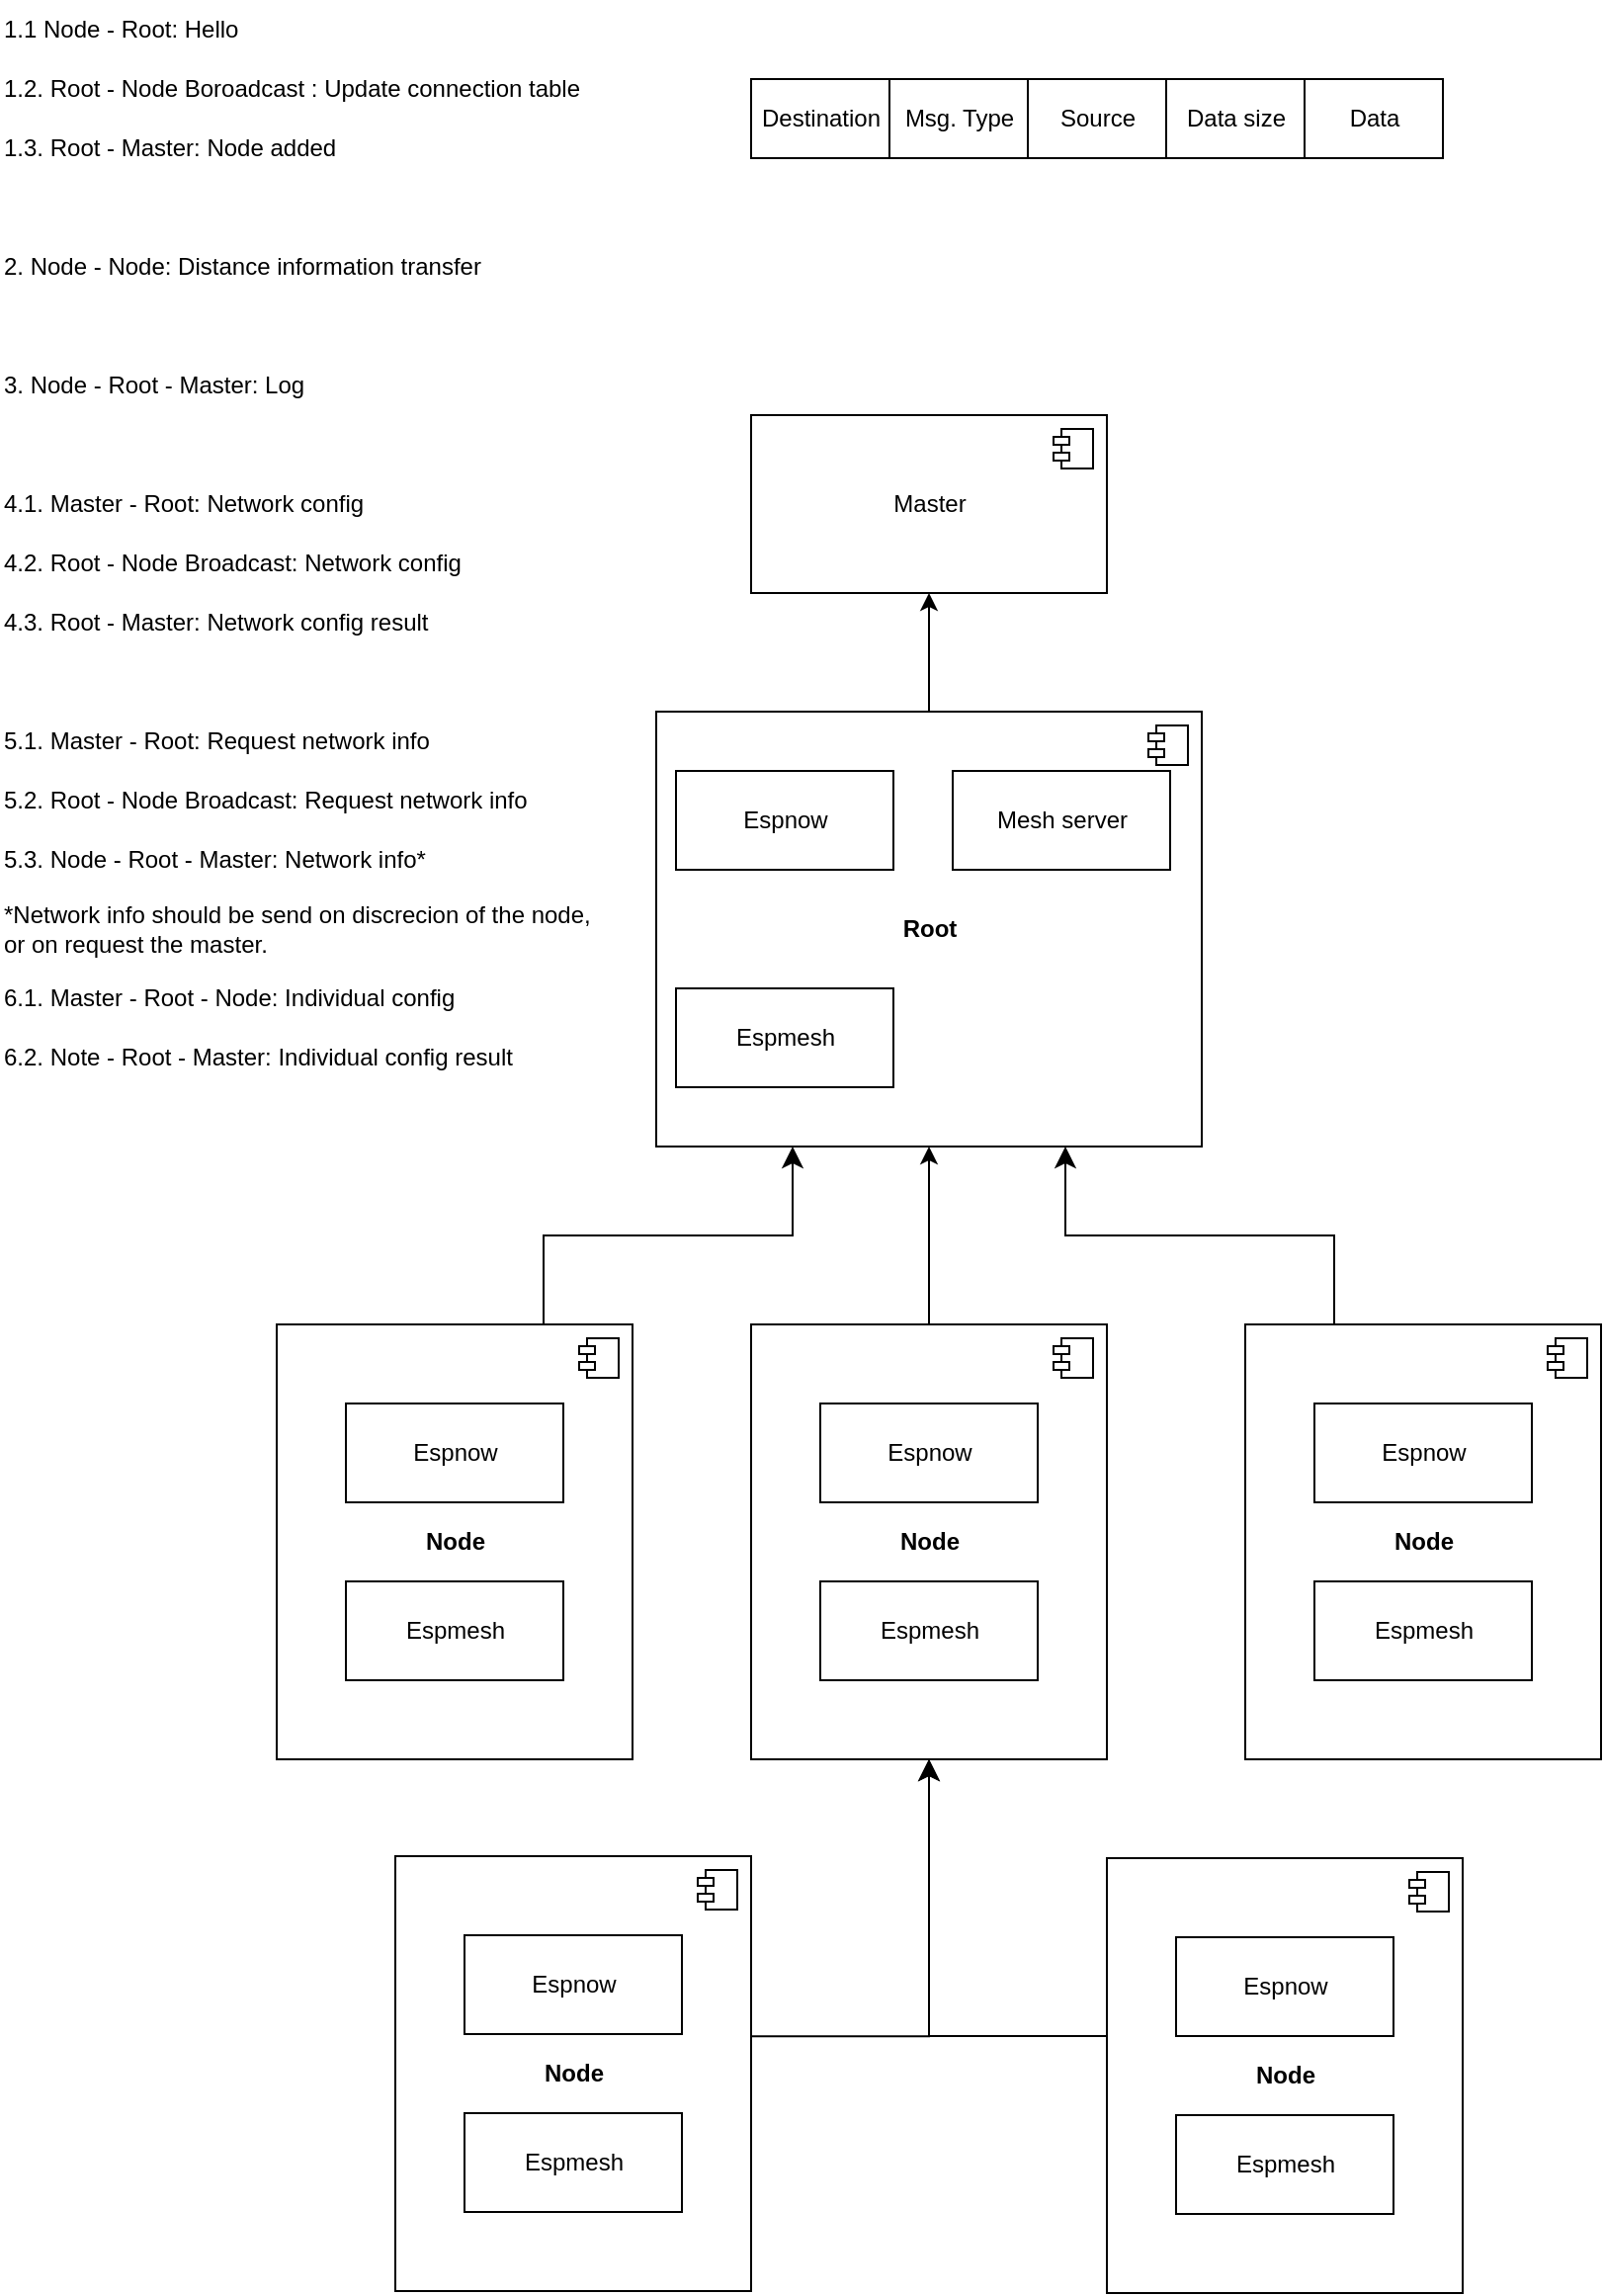 <mxfile>
    <diagram id="EZY0XjnHVkyTcm2_Kvh0" name="Page-1">
        <mxGraphModel dx="2183" dy="1805" grid="1" gridSize="10" guides="1" tooltips="1" connect="1" arrows="1" fold="1" page="1" pageScale="1" pageWidth="827" pageHeight="1169" math="0" shadow="0">
            <root>
                <mxCell id="0"/>
                <mxCell id="1" parent="0"/>
                <mxCell id="6" value="" style="group" vertex="1" connectable="0" parent="1">
                    <mxGeometry x="150" y="670" width="180" height="220" as="geometry"/>
                </mxCell>
                <mxCell id="2" value="&lt;b&gt;Node&lt;/b&gt;" style="html=1;dropTarget=0;" vertex="1" parent="6">
                    <mxGeometry width="180" height="220" as="geometry"/>
                </mxCell>
                <mxCell id="3" value="" style="shape=module;jettyWidth=8;jettyHeight=4;" vertex="1" parent="2">
                    <mxGeometry x="1" width="20" height="20" relative="1" as="geometry">
                        <mxPoint x="-27" y="7" as="offset"/>
                    </mxGeometry>
                </mxCell>
                <mxCell id="4" value="Espnow" style="html=1;" vertex="1" parent="6">
                    <mxGeometry x="35" y="40" width="110" height="50" as="geometry"/>
                </mxCell>
                <mxCell id="5" value="Espmesh" style="html=1;" vertex="1" parent="6">
                    <mxGeometry x="35" y="130" width="110" height="50" as="geometry"/>
                </mxCell>
                <mxCell id="7" value="" style="group" vertex="1" connectable="0" parent="1">
                    <mxGeometry x="390" y="670" width="180" height="220" as="geometry"/>
                </mxCell>
                <mxCell id="8" value="&lt;b&gt;Node&lt;/b&gt;" style="html=1;dropTarget=0;" vertex="1" parent="7">
                    <mxGeometry width="180" height="220" as="geometry"/>
                </mxCell>
                <mxCell id="9" value="" style="shape=module;jettyWidth=8;jettyHeight=4;" vertex="1" parent="8">
                    <mxGeometry x="1" width="20" height="20" relative="1" as="geometry">
                        <mxPoint x="-27" y="7" as="offset"/>
                    </mxGeometry>
                </mxCell>
                <mxCell id="10" value="Espnow" style="html=1;" vertex="1" parent="7">
                    <mxGeometry x="35" y="40" width="110" height="50" as="geometry"/>
                </mxCell>
                <mxCell id="11" value="Espmesh" style="html=1;" vertex="1" parent="7">
                    <mxGeometry x="35" y="130" width="110" height="50" as="geometry"/>
                </mxCell>
                <mxCell id="12" value="" style="group" vertex="1" connectable="0" parent="1">
                    <mxGeometry x="640" y="670" width="180" height="220" as="geometry"/>
                </mxCell>
                <mxCell id="13" value="&lt;b&gt;Node&lt;/b&gt;" style="html=1;dropTarget=0;" vertex="1" parent="12">
                    <mxGeometry width="180" height="220" as="geometry"/>
                </mxCell>
                <mxCell id="14" value="" style="shape=module;jettyWidth=8;jettyHeight=4;" vertex="1" parent="13">
                    <mxGeometry x="1" width="20" height="20" relative="1" as="geometry">
                        <mxPoint x="-27" y="7" as="offset"/>
                    </mxGeometry>
                </mxCell>
                <mxCell id="15" value="Espnow" style="html=1;" vertex="1" parent="12">
                    <mxGeometry x="35" y="40" width="110" height="50" as="geometry"/>
                </mxCell>
                <mxCell id="16" value="Espmesh" style="html=1;" vertex="1" parent="12">
                    <mxGeometry x="35" y="130" width="110" height="50" as="geometry"/>
                </mxCell>
                <mxCell id="17" value="" style="group" vertex="1" connectable="0" parent="1">
                    <mxGeometry x="210" y="939" width="180" height="220" as="geometry"/>
                </mxCell>
                <mxCell id="18" value="&lt;b&gt;Node&lt;/b&gt;" style="html=1;dropTarget=0;" vertex="1" parent="17">
                    <mxGeometry width="180" height="220" as="geometry"/>
                </mxCell>
                <mxCell id="19" value="" style="shape=module;jettyWidth=8;jettyHeight=4;" vertex="1" parent="18">
                    <mxGeometry x="1" width="20" height="20" relative="1" as="geometry">
                        <mxPoint x="-27" y="7" as="offset"/>
                    </mxGeometry>
                </mxCell>
                <mxCell id="20" value="Espnow" style="html=1;" vertex="1" parent="17">
                    <mxGeometry x="35" y="40" width="110" height="50" as="geometry"/>
                </mxCell>
                <mxCell id="21" value="Espmesh" style="html=1;" vertex="1" parent="17">
                    <mxGeometry x="35" y="130" width="110" height="50" as="geometry"/>
                </mxCell>
                <mxCell id="22" value="" style="group" vertex="1" connectable="0" parent="1">
                    <mxGeometry x="570" y="940" width="180" height="220" as="geometry"/>
                </mxCell>
                <mxCell id="23" value="&lt;b&gt;Node&lt;/b&gt;" style="html=1;dropTarget=0;" vertex="1" parent="22">
                    <mxGeometry width="180" height="220" as="geometry"/>
                </mxCell>
                <mxCell id="24" value="" style="shape=module;jettyWidth=8;jettyHeight=4;" vertex="1" parent="23">
                    <mxGeometry x="1" width="20" height="20" relative="1" as="geometry">
                        <mxPoint x="-27" y="7" as="offset"/>
                    </mxGeometry>
                </mxCell>
                <mxCell id="25" value="Espnow" style="html=1;" vertex="1" parent="22">
                    <mxGeometry x="35" y="40" width="110" height="50" as="geometry"/>
                </mxCell>
                <mxCell id="26" value="Espmesh" style="html=1;" vertex="1" parent="22">
                    <mxGeometry x="35" y="130" width="110" height="50" as="geometry"/>
                </mxCell>
                <mxCell id="27" value="" style="group" vertex="1" connectable="0" parent="1">
                    <mxGeometry x="342" y="360" width="276" height="220" as="geometry"/>
                </mxCell>
                <mxCell id="28" value="&lt;b&gt;Root&lt;/b&gt;" style="html=1;dropTarget=0;" vertex="1" parent="27">
                    <mxGeometry width="276" height="220" as="geometry"/>
                </mxCell>
                <mxCell id="29" value="" style="shape=module;jettyWidth=8;jettyHeight=4;" vertex="1" parent="28">
                    <mxGeometry x="1" width="20" height="20" relative="1" as="geometry">
                        <mxPoint x="-27" y="7" as="offset"/>
                    </mxGeometry>
                </mxCell>
                <mxCell id="37" value="Espnow" style="html=1;" vertex="1" parent="27">
                    <mxGeometry x="10" y="30" width="110" height="50" as="geometry"/>
                </mxCell>
                <mxCell id="38" value="Espmesh" style="html=1;" vertex="1" parent="27">
                    <mxGeometry x="10" y="140" width="110" height="50" as="geometry"/>
                </mxCell>
                <mxCell id="39" value="Mesh server" style="html=1;" vertex="1" parent="27">
                    <mxGeometry x="150" y="30" width="110" height="50" as="geometry"/>
                </mxCell>
                <mxCell id="40" value="Master" style="html=1;dropTarget=0;" vertex="1" parent="1">
                    <mxGeometry x="390" y="210" width="180" height="90" as="geometry"/>
                </mxCell>
                <mxCell id="41" value="" style="shape=module;jettyWidth=8;jettyHeight=4;" vertex="1" parent="40">
                    <mxGeometry x="1" width="20" height="20" relative="1" as="geometry">
                        <mxPoint x="-27" y="7" as="offset"/>
                    </mxGeometry>
                </mxCell>
                <mxCell id="45" value="" style="edgeStyle=segmentEdgeStyle;endArrow=classic;html=1;curved=0;rounded=0;endSize=8;startSize=8;exitX=1;exitY=0.414;exitDx=0;exitDy=0;exitPerimeter=0;entryX=0.5;entryY=1;entryDx=0;entryDy=0;" edge="1" parent="1" source="18">
                    <mxGeometry width="50" height="50" relative="1" as="geometry">
                        <mxPoint x="390.54" y="1030.42" as="sourcePoint"/>
                        <mxPoint x="480" y="890.0" as="targetPoint"/>
                        <Array as="points">
                            <mxPoint x="480" y="1030"/>
                        </Array>
                    </mxGeometry>
                </mxCell>
                <mxCell id="46" value="" style="edgeStyle=segmentEdgeStyle;endArrow=classic;html=1;curved=0;rounded=0;endSize=8;startSize=8;exitX=0;exitY=0.409;exitDx=0;exitDy=0;exitPerimeter=0;entryX=0.5;entryY=1;entryDx=0;entryDy=0;" edge="1" parent="1" source="23" target="8">
                    <mxGeometry width="50" height="50" relative="1" as="geometry">
                        <mxPoint x="399.1" y="1045.7" as="sourcePoint"/>
                        <mxPoint x="450" y="1000" as="targetPoint"/>
                        <Array as="points">
                            <mxPoint x="480" y="1030"/>
                        </Array>
                    </mxGeometry>
                </mxCell>
                <mxCell id="47" value="" style="edgeStyle=elbowEdgeStyle;elbow=vertical;endArrow=classic;html=1;curved=0;rounded=0;endSize=8;startSize=8;exitX=0.75;exitY=0;exitDx=0;exitDy=0;entryX=0.25;entryY=1;entryDx=0;entryDy=0;" edge="1" parent="1" source="2" target="28">
                    <mxGeometry width="50" height="50" relative="1" as="geometry">
                        <mxPoint x="300" y="655" as="sourcePoint"/>
                        <mxPoint x="350" y="605" as="targetPoint"/>
                    </mxGeometry>
                </mxCell>
                <mxCell id="48" value="" style="edgeStyle=elbowEdgeStyle;elbow=vertical;endArrow=classic;html=1;curved=0;rounded=0;endSize=8;startSize=8;entryX=0.75;entryY=1;entryDx=0;entryDy=0;exitX=0.25;exitY=0;exitDx=0;exitDy=0;" edge="1" parent="1" source="13" target="28">
                    <mxGeometry width="50" height="50" relative="1" as="geometry">
                        <mxPoint x="240" y="610" as="sourcePoint"/>
                        <mxPoint x="290" y="560" as="targetPoint"/>
                    </mxGeometry>
                </mxCell>
                <mxCell id="49" value="" style="endArrow=classic;html=1;entryX=0.5;entryY=1;entryDx=0;entryDy=0;exitX=0.5;exitY=0;exitDx=0;exitDy=0;" edge="1" parent="1" source="8" target="28">
                    <mxGeometry width="50" height="50" relative="1" as="geometry">
                        <mxPoint x="260" y="630" as="sourcePoint"/>
                        <mxPoint x="310" y="580" as="targetPoint"/>
                    </mxGeometry>
                </mxCell>
                <mxCell id="50" value="" style="endArrow=classic;html=1;entryX=0.5;entryY=1;entryDx=0;entryDy=0;exitX=0.5;exitY=0;exitDx=0;exitDy=0;" edge="1" parent="1" source="28" target="40">
                    <mxGeometry width="50" height="50" relative="1" as="geometry">
                        <mxPoint x="260" y="370" as="sourcePoint"/>
                        <mxPoint x="310" y="320" as="targetPoint"/>
                    </mxGeometry>
                </mxCell>
                <mxCell id="53" value="1.1 Node - Root: Hello" style="text;html=1;align=left;verticalAlign=middle;resizable=0;points=[];autosize=1;strokeColor=none;fillColor=none;" vertex="1" parent="1">
                    <mxGeometry x="10" width="140" height="30" as="geometry"/>
                </mxCell>
                <mxCell id="54" value="1.2. Root - Node&amp;nbsp;Boroadcast : Update connection table" style="text;html=1;align=left;verticalAlign=middle;resizable=0;points=[];autosize=1;strokeColor=none;fillColor=none;" vertex="1" parent="1">
                    <mxGeometry x="10" y="30" width="320" height="30" as="geometry"/>
                </mxCell>
                <mxCell id="56" value="2. Node - Node: Distance information transfer" style="text;html=1;align=left;verticalAlign=middle;resizable=0;points=[];autosize=1;strokeColor=none;fillColor=none;" vertex="1" parent="1">
                    <mxGeometry x="10" y="120" width="260" height="30" as="geometry"/>
                </mxCell>
                <mxCell id="57" value="4.1. Master - Root: Network config" style="text;html=1;align=left;verticalAlign=middle;resizable=0;points=[];autosize=1;strokeColor=none;fillColor=none;" vertex="1" parent="1">
                    <mxGeometry x="10" y="240" width="210" height="30" as="geometry"/>
                </mxCell>
                <mxCell id="59" value="4.2. Root - Node Broadcast: Network config" style="text;html=1;align=left;verticalAlign=middle;resizable=0;points=[];autosize=1;strokeColor=none;fillColor=none;" vertex="1" parent="1">
                    <mxGeometry x="10" y="270" width="250" height="30" as="geometry"/>
                </mxCell>
                <mxCell id="60" value="4.3. Root - Master: Network config result" style="text;html=1;align=left;verticalAlign=middle;resizable=0;points=[];autosize=1;strokeColor=none;fillColor=none;" vertex="1" parent="1">
                    <mxGeometry x="10" y="300" width="240" height="30" as="geometry"/>
                </mxCell>
                <mxCell id="61" value="3. Node - Root - Master: Log" style="text;html=1;align=left;verticalAlign=middle;resizable=0;points=[];autosize=1;strokeColor=none;fillColor=none;" vertex="1" parent="1">
                    <mxGeometry x="10" y="180" width="180" height="30" as="geometry"/>
                </mxCell>
                <mxCell id="62" value="5.1. Master - Root: Request network info" style="text;html=1;align=left;verticalAlign=middle;resizable=0;points=[];autosize=1;strokeColor=none;fillColor=none;" vertex="1" parent="1">
                    <mxGeometry x="10" y="360" width="240" height="30" as="geometry"/>
                </mxCell>
                <mxCell id="63" value="5.2. Root - Node Broadcast: Request network info" style="text;html=1;align=left;verticalAlign=middle;resizable=0;points=[];autosize=1;strokeColor=none;fillColor=none;" vertex="1" parent="1">
                    <mxGeometry x="10" y="390" width="290" height="30" as="geometry"/>
                </mxCell>
                <mxCell id="64" value="5.3. Node - Root - Master: Network info*" style="text;html=1;align=left;verticalAlign=middle;resizable=0;points=[];autosize=1;strokeColor=none;fillColor=none;" vertex="1" parent="1">
                    <mxGeometry x="10" y="420" width="240" height="30" as="geometry"/>
                </mxCell>
                <mxCell id="65" value="*Network info should be send on discrecion of the node,&lt;br&gt;or on request the master." style="text;html=1;align=left;verticalAlign=middle;resizable=0;points=[];autosize=1;strokeColor=none;fillColor=none;" vertex="1" parent="1">
                    <mxGeometry x="10" y="450" width="320" height="40" as="geometry"/>
                </mxCell>
                <mxCell id="67" value="6.1. Master - Root - Node: Individual config" style="text;html=1;align=left;verticalAlign=middle;resizable=0;points=[];autosize=1;strokeColor=none;fillColor=none;" vertex="1" parent="1">
                    <mxGeometry x="10" y="490" width="250" height="30" as="geometry"/>
                </mxCell>
                <mxCell id="68" value="6.2. Note - Root - Master: Individual config result" style="text;html=1;align=left;verticalAlign=middle;resizable=0;points=[];autosize=1;strokeColor=none;fillColor=none;" vertex="1" parent="1">
                    <mxGeometry x="10" y="520" width="280" height="30" as="geometry"/>
                </mxCell>
                <mxCell id="69" value="1.3. Root - Master: Node added" style="text;html=1;align=left;verticalAlign=middle;resizable=0;points=[];autosize=1;strokeColor=none;fillColor=none;" vertex="1" parent="1">
                    <mxGeometry x="10" y="60" width="190" height="30" as="geometry"/>
                </mxCell>
                <mxCell id="70" value="Destination" style="html=1;" vertex="1" parent="1">
                    <mxGeometry x="390" y="40" width="70" height="40" as="geometry"/>
                </mxCell>
                <mxCell id="71" value="Msg. Type" style="html=1;" vertex="1" parent="1">
                    <mxGeometry x="460" y="40" width="70" height="40" as="geometry"/>
                </mxCell>
                <mxCell id="72" value="Source" style="html=1;" vertex="1" parent="1">
                    <mxGeometry x="530" y="40" width="70" height="40" as="geometry"/>
                </mxCell>
                <mxCell id="73" value="Data" style="html=1;" vertex="1" parent="1">
                    <mxGeometry x="670" y="40" width="70" height="40" as="geometry"/>
                </mxCell>
                <mxCell id="74" value="Data size" style="html=1;" vertex="1" parent="1">
                    <mxGeometry x="600" y="40" width="70" height="40" as="geometry"/>
                </mxCell>
            </root>
        </mxGraphModel>
    </diagram>
</mxfile>
